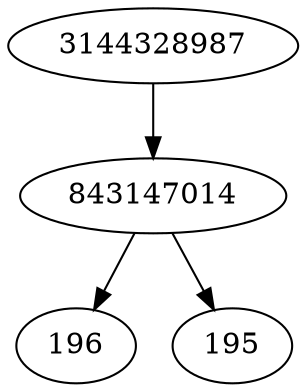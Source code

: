 strict digraph  {
3144328987;
196;
195;
843147014;
3144328987 -> 843147014;
843147014 -> 195;
843147014 -> 196;
}

